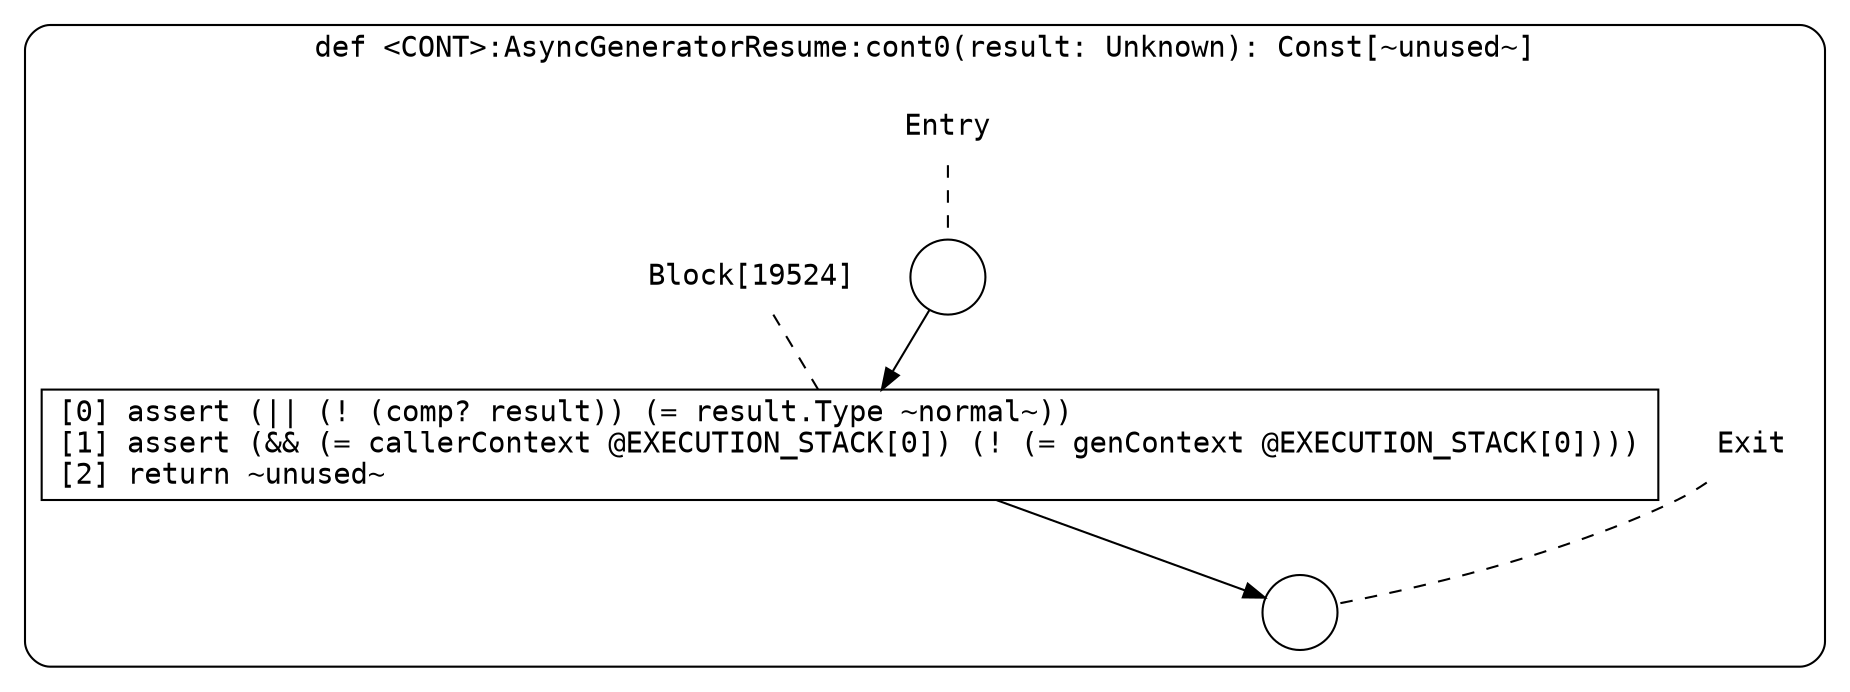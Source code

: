 digraph {
  graph [fontname = "Consolas"]
  node [fontname = "Consolas"]
  edge [fontname = "Consolas"]
  subgraph cluster2631 {
    label = "def <CONT>:AsyncGeneratorResume:cont0(result: Unknown): Const[~unused~]"
    style = rounded
    cluster2631_entry_name [shape=none, label=<<font color="black">Entry</font>>]
    cluster2631_entry_name -> cluster2631_entry [arrowhead=none, color="black", style=dashed]
    cluster2631_entry [shape=circle label=" " color="black" fillcolor="white" style=filled]
    cluster2631_entry -> node19524 [color="black"]
    cluster2631_exit_name [shape=none, label=<<font color="black">Exit</font>>]
    cluster2631_exit_name -> cluster2631_exit [arrowhead=none, color="black", style=dashed]
    cluster2631_exit [shape=circle label=" " color="black" fillcolor="white" style=filled]
    node19524_name [shape=none, label=<<font color="black">Block[19524]</font>>]
    node19524_name -> node19524 [arrowhead=none, color="black", style=dashed]
    node19524 [shape=box, label=<<font color="black">[0] assert (|| (! (comp? result)) (= result.Type ~normal~))<BR ALIGN="LEFT"/>[1] assert (&amp;&amp; (= callerContext @EXECUTION_STACK[0]) (! (= genContext @EXECUTION_STACK[0])))<BR ALIGN="LEFT"/>[2] return ~unused~<BR ALIGN="LEFT"/></font>> color="black" fillcolor="white", style=filled]
    node19524 -> cluster2631_exit [color="black"]
  }
}